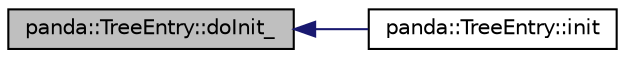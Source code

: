 digraph G
{
  edge [fontname="Helvetica",fontsize="10",labelfontname="Helvetica",labelfontsize="10"];
  node [fontname="Helvetica",fontsize="10",shape=record];
  rankdir=LR;
  Node1 [label="panda::TreeEntry::doInit_",height=0.2,width=0.4,color="black", fillcolor="grey75", style="filled" fontcolor="black"];
  Node1 -> Node2 [dir=back,color="midnightblue",fontsize="10",style="solid"];
  Node2 [label="panda::TreeEntry::init",height=0.2,width=0.4,color="black", fillcolor="white", style="filled",URL="$classpanda_1_1TreeEntry.html#a734130107a3568d87eb6570ab9b9ee60",tooltip="Reset the object state."];
}
